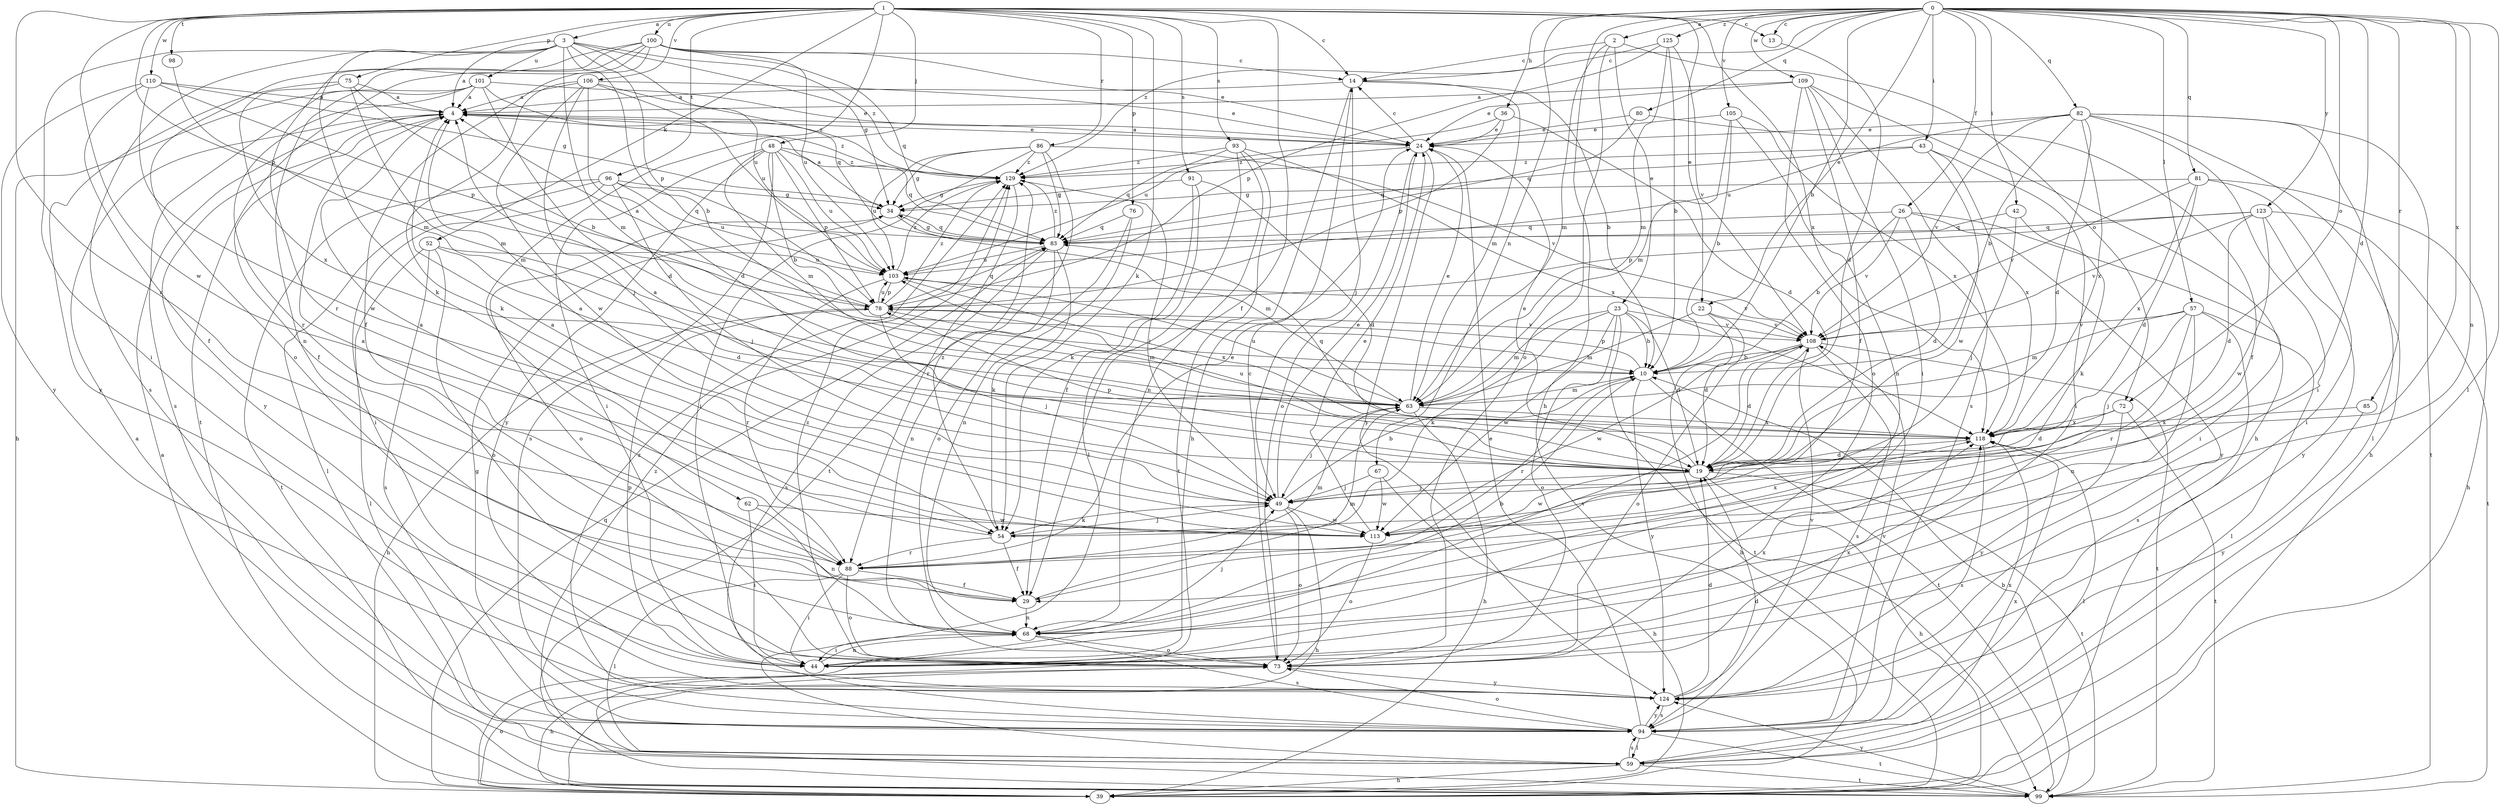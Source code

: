 strict digraph  {
0;
1;
2;
3;
4;
10;
13;
14;
19;
22;
23;
24;
26;
29;
34;
36;
39;
42;
43;
44;
48;
49;
52;
54;
57;
59;
62;
63;
67;
68;
72;
73;
75;
76;
78;
80;
81;
82;
83;
85;
86;
88;
91;
93;
94;
96;
98;
99;
100;
101;
103;
105;
106;
108;
109;
110;
113;
118;
123;
124;
125;
129;
0 -> 2  [label=a];
0 -> 10  [label=b];
0 -> 13  [label=c];
0 -> 19  [label=d];
0 -> 22  [label=e];
0 -> 26  [label=f];
0 -> 36  [label=h];
0 -> 39  [label=h];
0 -> 42  [label=i];
0 -> 43  [label=i];
0 -> 57  [label=l];
0 -> 59  [label=l];
0 -> 67  [label=n];
0 -> 68  [label=n];
0 -> 72  [label=o];
0 -> 80  [label=q];
0 -> 81  [label=q];
0 -> 82  [label=q];
0 -> 85  [label=r];
0 -> 105  [label=v];
0 -> 109  [label=w];
0 -> 118  [label=x];
0 -> 123  [label=y];
0 -> 125  [label=z];
0 -> 129  [label=z];
1 -> 3  [label=a];
1 -> 13  [label=c];
1 -> 14  [label=c];
1 -> 22  [label=e];
1 -> 29  [label=f];
1 -> 48  [label=j];
1 -> 52  [label=k];
1 -> 54  [label=k];
1 -> 62  [label=m];
1 -> 75  [label=p];
1 -> 76  [label=p];
1 -> 78  [label=p];
1 -> 86  [label=r];
1 -> 88  [label=r];
1 -> 91  [label=s];
1 -> 93  [label=s];
1 -> 96  [label=t];
1 -> 98  [label=t];
1 -> 100  [label=u];
1 -> 106  [label=v];
1 -> 110  [label=w];
1 -> 113  [label=w];
1 -> 118  [label=x];
2 -> 14  [label=c];
2 -> 23  [label=e];
2 -> 63  [label=m];
2 -> 72  [label=o];
2 -> 73  [label=o];
3 -> 4  [label=a];
3 -> 10  [label=b];
3 -> 34  [label=g];
3 -> 44  [label=i];
3 -> 54  [label=k];
3 -> 63  [label=m];
3 -> 78  [label=p];
3 -> 94  [label=s];
3 -> 101  [label=u];
3 -> 103  [label=u];
3 -> 129  [label=z];
4 -> 24  [label=e];
4 -> 29  [label=f];
4 -> 124  [label=y];
4 -> 129  [label=z];
10 -> 63  [label=m];
10 -> 78  [label=p];
10 -> 88  [label=r];
10 -> 99  [label=t];
10 -> 124  [label=y];
13 -> 19  [label=d];
14 -> 4  [label=a];
14 -> 10  [label=b];
14 -> 39  [label=h];
14 -> 49  [label=j];
14 -> 63  [label=m];
19 -> 4  [label=a];
19 -> 24  [label=e];
19 -> 39  [label=h];
19 -> 49  [label=j];
19 -> 78  [label=p];
19 -> 99  [label=t];
19 -> 103  [label=u];
19 -> 113  [label=w];
22 -> 19  [label=d];
22 -> 39  [label=h];
22 -> 63  [label=m];
22 -> 108  [label=v];
23 -> 10  [label=b];
23 -> 19  [label=d];
23 -> 54  [label=k];
23 -> 63  [label=m];
23 -> 73  [label=o];
23 -> 99  [label=t];
23 -> 108  [label=v];
23 -> 113  [label=w];
24 -> 4  [label=a];
24 -> 14  [label=c];
24 -> 73  [label=o];
24 -> 124  [label=y];
24 -> 129  [label=z];
26 -> 10  [label=b];
26 -> 19  [label=d];
26 -> 44  [label=i];
26 -> 83  [label=q];
26 -> 108  [label=v];
26 -> 124  [label=y];
29 -> 63  [label=m];
29 -> 68  [label=n];
34 -> 4  [label=a];
34 -> 63  [label=m];
34 -> 73  [label=o];
34 -> 83  [label=q];
36 -> 19  [label=d];
36 -> 24  [label=e];
36 -> 78  [label=p];
36 -> 103  [label=u];
39 -> 73  [label=o];
39 -> 83  [label=q];
42 -> 49  [label=j];
42 -> 54  [label=k];
42 -> 83  [label=q];
43 -> 44  [label=i];
43 -> 83  [label=q];
43 -> 113  [label=w];
43 -> 118  [label=x];
43 -> 129  [label=z];
44 -> 68  [label=n];
44 -> 78  [label=p];
44 -> 108  [label=v];
44 -> 118  [label=x];
48 -> 10  [label=b];
48 -> 44  [label=i];
48 -> 63  [label=m];
48 -> 78  [label=p];
48 -> 83  [label=q];
48 -> 94  [label=s];
48 -> 103  [label=u];
48 -> 124  [label=y];
48 -> 129  [label=z];
49 -> 4  [label=a];
49 -> 10  [label=b];
49 -> 24  [label=e];
49 -> 39  [label=h];
49 -> 54  [label=k];
49 -> 73  [label=o];
49 -> 113  [label=w];
52 -> 19  [label=d];
52 -> 59  [label=l];
52 -> 73  [label=o];
52 -> 94  [label=s];
52 -> 103  [label=u];
54 -> 4  [label=a];
54 -> 29  [label=f];
54 -> 49  [label=j];
54 -> 88  [label=r];
54 -> 129  [label=z];
57 -> 49  [label=j];
57 -> 59  [label=l];
57 -> 63  [label=m];
57 -> 68  [label=n];
57 -> 88  [label=r];
57 -> 94  [label=s];
57 -> 108  [label=v];
59 -> 4  [label=a];
59 -> 39  [label=h];
59 -> 94  [label=s];
59 -> 99  [label=t];
59 -> 118  [label=x];
59 -> 129  [label=z];
62 -> 44  [label=i];
62 -> 68  [label=n];
62 -> 113  [label=w];
63 -> 24  [label=e];
63 -> 39  [label=h];
63 -> 49  [label=j];
63 -> 103  [label=u];
63 -> 118  [label=x];
67 -> 39  [label=h];
67 -> 49  [label=j];
67 -> 113  [label=w];
68 -> 10  [label=b];
68 -> 44  [label=i];
68 -> 49  [label=j];
68 -> 73  [label=o];
68 -> 94  [label=s];
72 -> 19  [label=d];
72 -> 99  [label=t];
72 -> 118  [label=x];
72 -> 124  [label=y];
73 -> 14  [label=c];
73 -> 39  [label=h];
73 -> 118  [label=x];
73 -> 124  [label=y];
73 -> 129  [label=z];
75 -> 4  [label=a];
75 -> 10  [label=b];
75 -> 63  [label=m];
75 -> 118  [label=x];
75 -> 124  [label=y];
76 -> 68  [label=n];
76 -> 73  [label=o];
76 -> 83  [label=q];
78 -> 4  [label=a];
78 -> 39  [label=h];
78 -> 49  [label=j];
78 -> 63  [label=m];
78 -> 83  [label=q];
78 -> 103  [label=u];
78 -> 108  [label=v];
78 -> 129  [label=z];
80 -> 24  [label=e];
80 -> 29  [label=f];
80 -> 83  [label=q];
81 -> 19  [label=d];
81 -> 34  [label=g];
81 -> 39  [label=h];
81 -> 44  [label=i];
81 -> 108  [label=v];
81 -> 118  [label=x];
82 -> 10  [label=b];
82 -> 19  [label=d];
82 -> 24  [label=e];
82 -> 39  [label=h];
82 -> 44  [label=i];
82 -> 59  [label=l];
82 -> 99  [label=t];
82 -> 103  [label=u];
82 -> 108  [label=v];
82 -> 118  [label=x];
83 -> 34  [label=g];
83 -> 54  [label=k];
83 -> 68  [label=n];
83 -> 94  [label=s];
83 -> 103  [label=u];
83 -> 129  [label=z];
85 -> 118  [label=x];
85 -> 124  [label=y];
86 -> 34  [label=g];
86 -> 44  [label=i];
86 -> 83  [label=q];
86 -> 99  [label=t];
86 -> 103  [label=u];
86 -> 108  [label=v];
86 -> 129  [label=z];
88 -> 4  [label=a];
88 -> 24  [label=e];
88 -> 29  [label=f];
88 -> 44  [label=i];
88 -> 59  [label=l];
88 -> 63  [label=m];
88 -> 73  [label=o];
91 -> 19  [label=d];
91 -> 29  [label=f];
91 -> 34  [label=g];
91 -> 54  [label=k];
93 -> 59  [label=l];
93 -> 68  [label=n];
93 -> 83  [label=q];
93 -> 99  [label=t];
93 -> 118  [label=x];
93 -> 129  [label=z];
94 -> 19  [label=d];
94 -> 24  [label=e];
94 -> 34  [label=g];
94 -> 59  [label=l];
94 -> 73  [label=o];
94 -> 99  [label=t];
94 -> 108  [label=v];
94 -> 118  [label=x];
94 -> 124  [label=y];
94 -> 129  [label=z];
96 -> 34  [label=g];
96 -> 44  [label=i];
96 -> 49  [label=j];
96 -> 59  [label=l];
96 -> 83  [label=q];
96 -> 99  [label=t];
96 -> 103  [label=u];
98 -> 63  [label=m];
99 -> 4  [label=a];
99 -> 10  [label=b];
99 -> 124  [label=y];
100 -> 14  [label=c];
100 -> 24  [label=e];
100 -> 29  [label=f];
100 -> 68  [label=n];
100 -> 73  [label=o];
100 -> 83  [label=q];
100 -> 88  [label=r];
100 -> 99  [label=t];
100 -> 103  [label=u];
101 -> 4  [label=a];
101 -> 19  [label=d];
101 -> 24  [label=e];
101 -> 39  [label=h];
101 -> 88  [label=r];
101 -> 94  [label=s];
101 -> 129  [label=z];
103 -> 78  [label=p];
103 -> 88  [label=r];
103 -> 108  [label=v];
103 -> 118  [label=x];
103 -> 129  [label=z];
105 -> 10  [label=b];
105 -> 24  [label=e];
105 -> 63  [label=m];
105 -> 68  [label=n];
105 -> 118  [label=x];
106 -> 4  [label=a];
106 -> 19  [label=d];
106 -> 24  [label=e];
106 -> 49  [label=j];
106 -> 54  [label=k];
106 -> 83  [label=q];
106 -> 103  [label=u];
106 -> 113  [label=w];
108 -> 10  [label=b];
108 -> 19  [label=d];
108 -> 73  [label=o];
108 -> 94  [label=s];
108 -> 99  [label=t];
108 -> 113  [label=w];
109 -> 4  [label=a];
109 -> 24  [label=e];
109 -> 29  [label=f];
109 -> 39  [label=h];
109 -> 44  [label=i];
109 -> 73  [label=o];
109 -> 94  [label=s];
110 -> 4  [label=a];
110 -> 29  [label=f];
110 -> 34  [label=g];
110 -> 78  [label=p];
110 -> 113  [label=w];
110 -> 124  [label=y];
113 -> 4  [label=a];
113 -> 24  [label=e];
113 -> 73  [label=o];
113 -> 118  [label=x];
118 -> 19  [label=d];
118 -> 59  [label=l];
118 -> 83  [label=q];
118 -> 94  [label=s];
123 -> 19  [label=d];
123 -> 78  [label=p];
123 -> 83  [label=q];
123 -> 99  [label=t];
123 -> 108  [label=v];
123 -> 113  [label=w];
123 -> 124  [label=y];
124 -> 19  [label=d];
124 -> 94  [label=s];
124 -> 108  [label=v];
125 -> 10  [label=b];
125 -> 14  [label=c];
125 -> 63  [label=m];
125 -> 78  [label=p];
125 -> 108  [label=v];
129 -> 34  [label=g];
129 -> 49  [label=j];
129 -> 88  [label=r];
}
